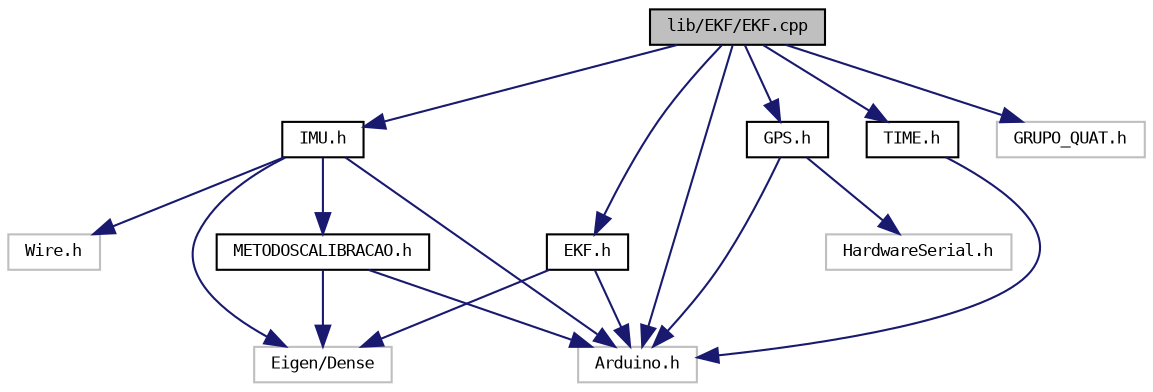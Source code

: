 digraph "lib/EKF/EKF.cpp"
{
  bgcolor="transparent";
  edge [fontname="DejaVuSansMono",fontsize="8",labelfontname="DejaVuSansMono",labelfontsize="8"];
  node [fontname="DejaVuSansMono",fontsize="8",shape=record];
  Node0 [label="lib/EKF/EKF.cpp",height=0.2,width=0.4,color="black", fillcolor="grey75", style="filled", fontcolor="black"];
  Node0 -> Node1 [color="midnightblue",fontsize="8",style="solid",fontname="DejaVuSansMono"];
  Node1 [label="EKF.h",height=0.2,width=0.4,color="black",URL="$EKF_8h.html",tooltip="Classe que implementa o filtro de Kalman estendido. "];
  Node1 -> Node2 [color="midnightblue",fontsize="8",style="solid",fontname="DejaVuSansMono"];
  Node2 [label="Eigen/Dense",height=0.2,width=0.4,color="grey75"];
  Node1 -> Node3 [color="midnightblue",fontsize="8",style="solid",fontname="DejaVuSansMono"];
  Node3 [label="Arduino.h",height=0.2,width=0.4,color="grey75"];
  Node0 -> Node4 [color="midnightblue",fontsize="8",style="solid",fontname="DejaVuSansMono"];
  Node4 [label="GPS.h",height=0.2,width=0.4,color="black",URL="$GPS_8h.html",tooltip="Simples Cabecalho de funcoes para leituras do GPS. "];
  Node4 -> Node3 [color="midnightblue",fontsize="8",style="solid",fontname="DejaVuSansMono"];
  Node4 -> Node5 [color="midnightblue",fontsize="8",style="solid",fontname="DejaVuSansMono"];
  Node5 [label="HardwareSerial.h",height=0.2,width=0.4,color="grey75"];
  Node0 -> Node6 [color="midnightblue",fontsize="8",style="solid",fontname="DejaVuSansMono"];
  Node6 [label="GRUPO_QUAT.h",height=0.2,width=0.4,color="grey75"];
  Node0 -> Node7 [color="midnightblue",fontsize="8",style="solid",fontname="DejaVuSansMono"];
  Node7 [label="TIME.h",height=0.2,width=0.4,color="black",URL="$TIME_8h.html",tooltip="Classe para medir Intervalo de tempo entre duas chamadas. "];
  Node7 -> Node3 [color="midnightblue",fontsize="8",style="solid",fontname="DejaVuSansMono"];
  Node0 -> Node8 [color="midnightblue",fontsize="8",style="solid",fontname="DejaVuSansMono"];
  Node8 [label="IMU.h",height=0.2,width=0.4,color="black",URL="$IMU_8h.html"];
  Node8 -> Node2 [color="midnightblue",fontsize="8",style="solid",fontname="DejaVuSansMono"];
  Node8 -> Node9 [color="midnightblue",fontsize="8",style="solid",fontname="DejaVuSansMono"];
  Node9 [label="METODOSCALIBRACAO.h",height=0.2,width=0.4,color="black",URL="$METODOSCALIBRACAO_8h.html"];
  Node9 -> Node2 [color="midnightblue",fontsize="8",style="solid",fontname="DejaVuSansMono"];
  Node9 -> Node3 [color="midnightblue",fontsize="8",style="solid",fontname="DejaVuSansMono"];
  Node8 -> Node3 [color="midnightblue",fontsize="8",style="solid",fontname="DejaVuSansMono"];
  Node8 -> Node10 [color="midnightblue",fontsize="8",style="solid",fontname="DejaVuSansMono"];
  Node10 [label="Wire.h",height=0.2,width=0.4,color="grey75"];
  Node0 -> Node3 [color="midnightblue",fontsize="8",style="solid",fontname="DejaVuSansMono"];
}
